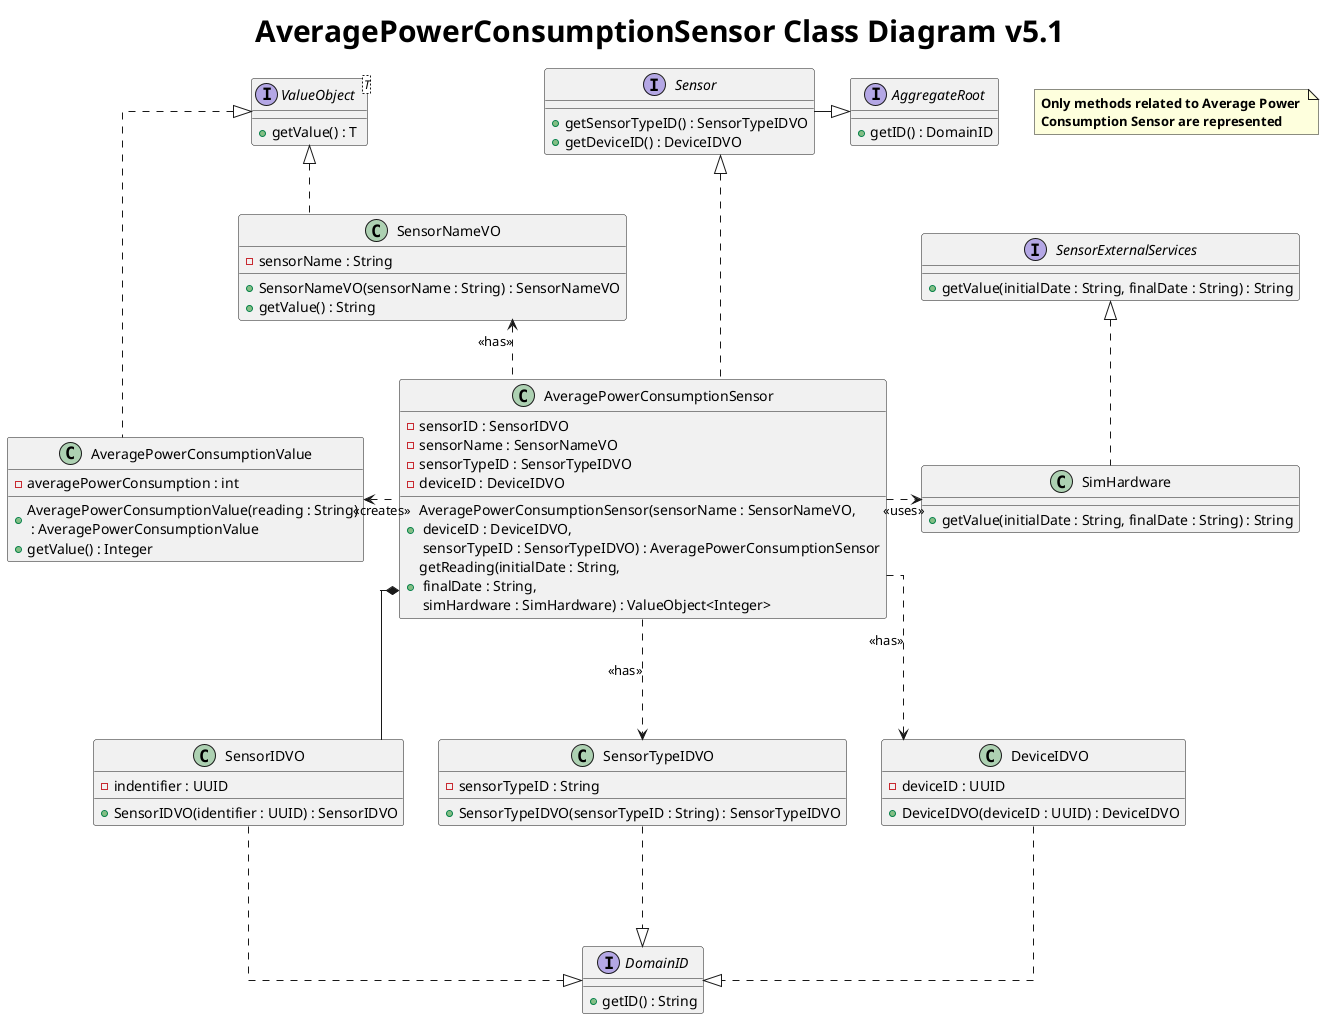 @startuml
title <size: 30> AveragePowerConsumptionSensor Class Diagram v5.1

note "<b>Only methods related to Average Power \n<b>Consumption Sensor are represented" as 1

skinparam linetype ortho

interface Sensor {
    + getSensorTypeID() : SensorTypeIDVO
    + getDeviceID() : DeviceIDVO
}

class SensorIDVO {
    - indentifier : UUID
    + SensorIDVO(identifier : UUID) : SensorIDVO
}

class SensorNameVO {
    - sensorName : String
    + SensorNameVO(sensorName : String) : SensorNameVO
    + getValue() : String
}

class SensorTypeIDVO {
    - sensorTypeID : String
    + SensorTypeIDVO(sensorTypeID : String) : SensorTypeIDVO
}

class DeviceIDVO {
    - deviceID : UUID
    + DeviceIDVO(deviceID : UUID) : DeviceIDVO
}

interface DomainID {
    + getID() : String
}

interface ValueObject<T> {
    + getValue() : T
}

class AveragePowerConsumptionSensor {
    - sensorID : SensorIDVO
    - sensorName : SensorNameVO
    - sensorTypeID : SensorTypeIDVO
    - deviceID : DeviceIDVO
    + AveragePowerConsumptionSensor(sensorName : SensorNameVO,\n deviceID : DeviceIDVO,\n sensorTypeID : SensorTypeIDVO) : AveragePowerConsumptionSensor
    + getReading(initialDate : String,\n finalDate : String,\n simHardware : SimHardware) : ValueObject<Integer>
}

class AveragePowerConsumptionValue {
    - averagePowerConsumption : int
    + AveragePowerConsumptionValue(reading : String)\n : AveragePowerConsumptionValue
    + getValue() : Integer
}

class SimHardware {
    + getValue(initialDate : String, finalDate : String) : String
}

interface SensorExternalServices {
+ getValue(initialDate : String, finalDate : String) : String
}

interface AggregateRoot{
    + getID() : DomainID
}

AveragePowerConsumptionSensor *---down SensorIDVO
AveragePowerConsumptionSensor -down..> SensorTypeIDVO : <<has>>
AveragePowerConsumptionSensor -down..> DeviceIDVO : <<has>>
AveragePowerConsumptionSensor -left..> SensorNameVO : <<has>>
SensorIDVO -down..|> DomainID
SensorTypeIDVO -down..|> DomainID
DeviceIDVO -down..|> DomainID
SensorNameVO -left..|> ValueObject
AveragePowerConsumptionValue -up..|> ValueObject
AveragePowerConsumptionSensor -left..> AveragePowerConsumptionValue : <<creates>>
AveragePowerConsumptionSensor -right..> SimHardware : <<uses>>
AveragePowerConsumptionSensor -up..|> Sensor
Sensor -right--|>AggregateRoot
SimHardware -up.|> SensorExternalServices

@enduml